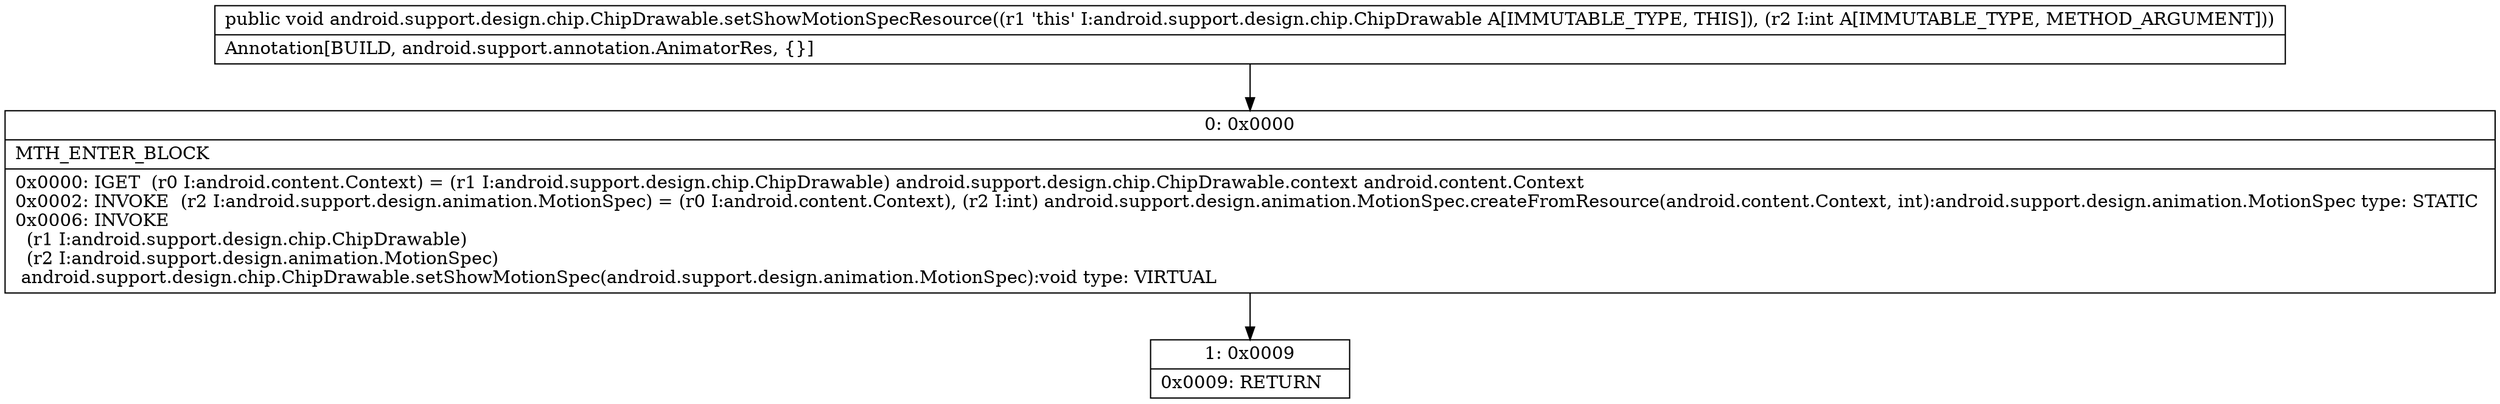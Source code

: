 digraph "CFG forandroid.support.design.chip.ChipDrawable.setShowMotionSpecResource(I)V" {
Node_0 [shape=record,label="{0\:\ 0x0000|MTH_ENTER_BLOCK\l|0x0000: IGET  (r0 I:android.content.Context) = (r1 I:android.support.design.chip.ChipDrawable) android.support.design.chip.ChipDrawable.context android.content.Context \l0x0002: INVOKE  (r2 I:android.support.design.animation.MotionSpec) = (r0 I:android.content.Context), (r2 I:int) android.support.design.animation.MotionSpec.createFromResource(android.content.Context, int):android.support.design.animation.MotionSpec type: STATIC \l0x0006: INVOKE  \l  (r1 I:android.support.design.chip.ChipDrawable)\l  (r2 I:android.support.design.animation.MotionSpec)\l android.support.design.chip.ChipDrawable.setShowMotionSpec(android.support.design.animation.MotionSpec):void type: VIRTUAL \l}"];
Node_1 [shape=record,label="{1\:\ 0x0009|0x0009: RETURN   \l}"];
MethodNode[shape=record,label="{public void android.support.design.chip.ChipDrawable.setShowMotionSpecResource((r1 'this' I:android.support.design.chip.ChipDrawable A[IMMUTABLE_TYPE, THIS]), (r2 I:int A[IMMUTABLE_TYPE, METHOD_ARGUMENT]))  | Annotation[BUILD, android.support.annotation.AnimatorRes, \{\}]\l}"];
MethodNode -> Node_0;
Node_0 -> Node_1;
}

